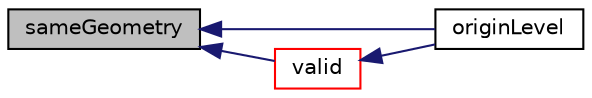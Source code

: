digraph "sameGeometry"
{
  bgcolor="transparent";
  edge [fontname="Helvetica",fontsize="10",labelfontname="Helvetica",labelfontsize="10"];
  node [fontname="Helvetica",fontsize="10",shape=record];
  rankdir="LR";
  Node1 [label="sameGeometry",height=0.2,width=0.4,color="black", fillcolor="grey75", style="filled", fontcolor="black"];
  Node1 -> Node2 [dir="back",color="midnightblue",fontsize="10",style="solid",fontname="Helvetica"];
  Node2 [label="originLevel",height=0.2,width=0.4,color="black",URL="$a02168.html#a401e7a24dbc520b869aaa022e8b6ff58"];
  Node1 -> Node3 [dir="back",color="midnightblue",fontsize="10",style="solid",fontname="Helvetica"];
  Node3 [label="valid",height=0.2,width=0.4,color="red",URL="$a02168.html#afb067add3a7b797b903304b6ae641172",tooltip="Check whether origin has been changed at all or. "];
  Node3 -> Node2 [dir="back",color="midnightblue",fontsize="10",style="solid",fontname="Helvetica"];
}
